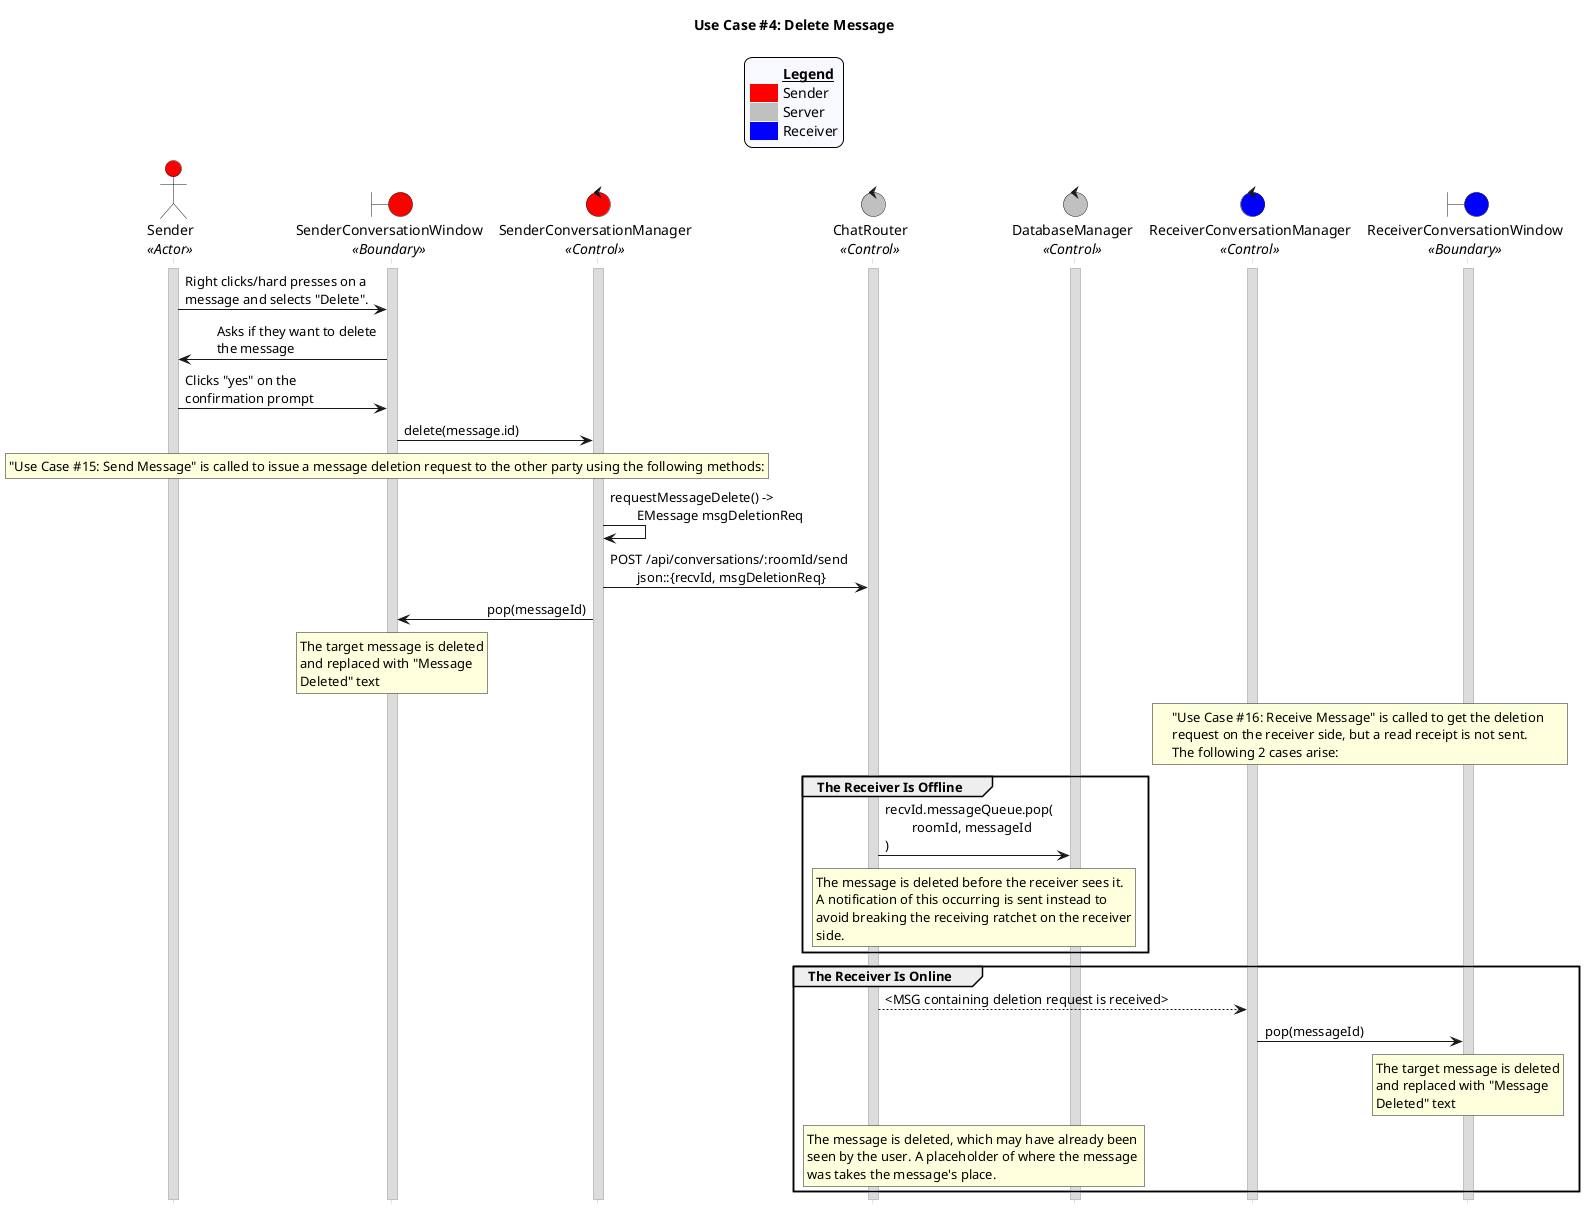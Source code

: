 @startuml uc04
title "Use Case #4: Delete Message"

'Styling goes here
hide footbox
skinparam stereotypePosition bottom
skinparam sequenceMessageAlign direction
skinparam sequence {
	LifeLineBorderColor #Silver
	LifeLineBackgroundColor #Gainsboro
}

'Add a legend plus styling
skinparam legend {
	backgroundColor #GhostWhite
	entrySeparator #GhostWhite
}

legend top
	<#GhostWhite,#GhostWhite>|	|= __Legend__ |
	|<#red> | Sender|
	|<#silver> | Server|
	|<#blue> | Receiver|
endlegend

'Setup the objects involved here
actor Sender as s <<Actor>> #red
boundary SenderConversationWindow as scw <<Boundary>> #red
control SenderConversationManager as scm <<Control>> #red
control ChatRouter as cr <<Control>> #silver
control DatabaseManager as db <<Control>> #silver
control ReceiverConversationManager as rcm <<Control>> #blue
boundary ReceiverConversationWindow as rcw <<Boundary>> #blue

'Setup persistent objects here
activate s
activate scw
activate scm
activate cr
activate db
activate rcm
activate rcw

'--- FLOW OF CONTROL STARTS HERE ---
'User right clicks/hard presses on a message to open up its menu and selects delete.
s -> scw: Right clicks/hard presses on a \nmessage and selects "Delete".
scw -> s: Asks if they want to delete \nthe message
s -> scw: Clicks "yes" on the \nconfirmation prompt
scw -> scm: delete(message.id)

'The user’s device creates a deletion request for the other user and calls Use Case 15: Send Chat to pass the request to the other party.
rnote over s, scm
	"Use Case #15: Send Message" is called to issue a message deletion request to the other party using the following methods:
endrnote
scm -> scm: requestMessageDelete() -> \n\tEMessage msgDeletionReq
scm -> cr: POST /api/conversations/:roomId/send \n\tjson::{recvId, msgDeletionReq}

'The message is removed from the sender's conversation window.
scm -> scw: pop(messageId)
rnote over scw
	The target message is deleted
	and replaced with "Message 
	Deleted" text
endrnote

'===================== receiver's turn to act

'The responding user receives the chat via Use Case 16: Receive Chat and detects the message deletion request.
rnote over rcw, rcm
	"Use Case #16: Receive Message" is called to get the deletion 
	request on the receiver side, but a read receipt is not sent.
	The following 2 cases arise:
endrnote

'The message deletion request is honored by the server if the user is offline.
group The Receiver Is Offline
	'The server pops the message off the queue and it's skipped.
	cr -> db: recvId.messageQueue.pop(\n\troomId, messageId\n)
	rnote over cr, db
		The message is deleted before the receiver sees it.
		A notification of this occurring is sent instead to
		avoid breaking the receiving ratchet on the receiver
		side.
	endrnote
end

'The message deletion request is honored by the receiver if the user is online.
group The Receiver Is Online
	'The receiver pops the message off the chat log.
	cr --> rcm: <MSG containing deletion request is received>
	rcm -> rcw: pop(messageId)
	rnote over rcw
		The target message is deleted
		and replaced with "Message 
		Deleted" text
	endrnote
	rnote over cr, db
		The message is deleted, which may have already been 
		seen by the user. A placeholder of where the message
		was takes the message's place.
	endrnote
end
'--- FLOW OF CONTROL ENDS HERE   ---

@enduml